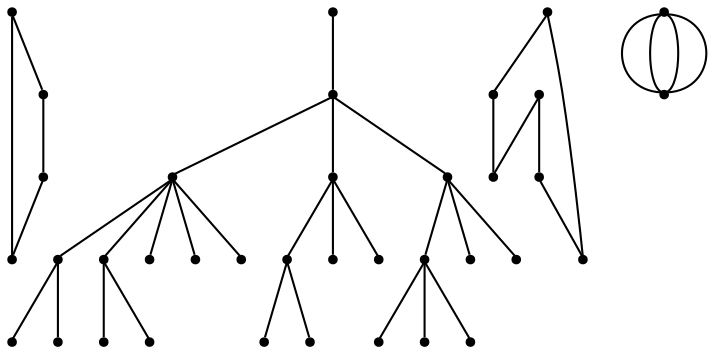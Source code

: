 graph {
  node [shape=point,comment="{\"directed\":false,\"doi\":\"10.1007/978-3-031-22203-0_12\",\"figure\":\"1 (3)\"}"]

  v0 [pos="1501.090094386605,1201.817109971452"]
  v1 [pos="1501.0900943866045,1338.7268275278066"]
  v2 [pos="950.639992931649,1142.3509997546503"]
  v3 [pos="680.8136227123798,1222.508686469351"]
  v4 [pos="680.8136227123798,1420.2544145299437"]
  v5 [pos="357.3517098303874,1187.9880067889642"]
  v6 [pos="357.35170983038734,1279.2628157030713"]
  v7 [pos="1501.0900943866045,1232.2402976160993"]
  v8 [pos="1501.0900943866045,1293.0898204934929"]
  v9 [pos="1437.4446060838172,1142.3509997546503"]
  v10 [pos="1437.4446060838175,1051.0761908405432"]
  v11 [pos="1513.5056375594938,959.8012547511589"]
  v12 [pos="1361.3794413609908,959.8012547511589"]
  v13 [pos="1559.1439987675446,1051.0772400365763"]
  v14 [pos="1315.7408257992693,1051.0772400365763"]
  v15 [pos="1072.339608174838,1051.076190840543"]
  v16 [pos="1011.48824263701,959.8012547511589"]
  v17 [pos="1163.616600841715,959.8012547511589"]
  v18 [pos="1026.7021054104262,1233.6238215550584"]
  v19 [pos="479.04817744690035,1142.3509997546503"]
  v20 [pos="1026.7031705164227,1324.8987417475328"]
  v21 [pos="844.1522215296143,1051.0761908405432"]
  v22 [pos="965.8517890814901,1051.0772400365763"]
  v23 [pos="768.0911105684158,1051.0772400365763"]
  v24 [pos="1163.616600841715,1051.0772400365763"]
  v25 [pos="768.0911105684158,959.8012547511589"]
  v26 [pos="889.7896766027129,959.8012547511589"]
  v27 [pos="680.8136227123798,1389.8447392584524"]
  v28 [pos="680.8136227123798,1344.2087814201718"]
  v29 [pos="680.8136227123798,1298.5698031690683"]
  v30 [pos="680.8136227123798,1252.9339725060645"]
  v31 [pos="479.04817744690035,1051.0761908405432"]
  v32 [pos="357.35089907806173,959.8012547511589"]
  v33 [pos="479.04963998050744,959.8012547511589"]
  v34 [pos="570.3277613417982,959.8012547511589"]
  v35 [pos="372.5616619161152,1051.0772400365763"]
  v36 [pos="570.3277613417982,1051.0772400365763"]

  v0 -- v1 [id="-1",pos="1501.090094386605,1201.817109971452 1577.1512212449077,1201.8181591674854 1577.1512212449077,1209.4233678929922 1577.1512212449077,1230.9724554882625 1577.1512212449077,1252.5214159082561 1577.1512212449077,1288.0183248068697 1577.1512212449077,1309.5714820109963 1577.1512212449077,1331.12044243099 1577.1512212449077,1338.7257783317734 1501.0900943866045,1338.7268275278066"]
  v3 -- v4 [id="-3",pos="680.8136227123798,1222.508686469351 760.3961489659572,1222.2002864232088 760.8087106199812,1229.5847188682606 760.8378977037045,1261.189301246367 760.8712180345782,1292.7898140156167 760.5252970423016,1348.6022103249315 760.3503017167969,1380.3151460388372 760.1752428028747,1412.0240121438862 760.1752428028747,1419.6293480446698 680.8136227123798,1420.2544145299437"]
  v5 -- v6 [id="-4",pos="357.3517098303874,1187.9880067889642 357.34859399792015,1187.9869575929308 380.16888739925525,1187.9869575929308 391.5790340999228,1193.0584532795542 402.9850157592311,1198.130076141454 402.9850157592311,1208.269125081121 402.9850157592311,1218.4122436296443 402.9850157592311,1228.5553621781678 402.9850157592311,1238.6944111178345 402.9850157592311,1251.3754394893745 402.9850157592311,1264.0480742926482 402.9850157592311,1279.2628157030713 357.35170983038734,1279.2628157030713"]
  v5 -- v6 [id="-5",pos="357.3517098303874,1187.9880067889642 387.77428471538644,1218.412180042006 387.77428471538644,1218.412180042006 387.77428471538644,1223.483802903906 387.77428471538644,1228.5553621781678 387.77428471538644,1238.6943475301964 387.77428471538644,1243.765906804458 387.77428471538644,1248.837529666358 387.77428471538644,1248.837529666358 357.35170983038734,1279.2628157030713"]
  v6 -- v5 [id="-6",pos="357.35170983038734,1279.2628157030713 326.92290328045385,1248.837529666358 326.92290328045385,1248.837529666358 326.92290328045385,1243.765906804458 326.92290328045385,1238.6944111178345 326.92290328045385,1228.5553621781678 326.92290328045385,1223.4838664915444 326.92290328045385,1218.4122436296443 326.92290328045385,1218.4122436296443 357.3517098303874,1187.9880067889642"]
  v0 -- v7 [id="-7",pos="1501.090094386605,1201.817109971452 1501.0900943866045,1232.2402976160993 1501.0900943866045,1232.2402976160993 1501.0900943866045,1232.2402976160993"]
  v7 -- v8 [id="-8",pos="1501.0900943866045,1232.2402976160993 1501.0900943866045,1293.0898204934929 1501.0900943866045,1293.0898204934929 1501.0900943866045,1293.0898204934929"]
  v8 -- v1 [id="-9",pos="1501.0900943866045,1293.0898204934929 1501.0900943866045,1338.7268275278066 1501.0900943866045,1338.7268275278066 1501.0900943866045,1338.7268275278066"]
  v10 -- v11 [id="-15",pos="1437.4446060838175,1051.0761908405432 1513.5056375594938,959.8012547511589 1513.5056375594938,959.8012547511589 1513.5056375594938,959.8012547511589"]
  v10 -- v12 [id="-16",pos="1437.4446060838175,1051.0761908405432 1361.3794413609908,959.8012547511589 1361.3794413609908,959.8012547511589 1361.3794413609908,959.8012547511589"]
  v9 -- v13 [id="-17",pos="1437.4446060838172,1142.3509997546503 1559.1439987675446,1051.0772400365763 1559.1439987675446,1051.0772400365763 1559.1439987675446,1051.0772400365763"]
  v9 -- v10 [id="-18",pos="1437.4446060838172,1142.3509997546503 1437.4446060838175,1051.0761908405432 1437.4446060838175,1051.0761908405432 1437.4446060838175,1051.0761908405432"]
  v9 -- v14 [id="-19",pos="1437.4446060838172,1142.3509997546503 1315.7408257992693,1051.0772400365763 1315.7408257992693,1051.0772400365763 1315.7408257992693,1051.0772400365763"]
  v15 -- v16 [id="-35",pos="1072.339608174838,1051.076190840543 1011.48824263701,959.8012547511589 1011.48824263701,959.8012547511589 1011.48824263701,959.8012547511589"]
  v15 -- v17 [id="-36",pos="1072.339608174838,1051.076190840543 1163.616600841715,959.8012547511589 1163.616600841715,959.8012547511589 1163.616600841715,959.8012547511589"]
  v18 -- v2 [id="-50",pos="1026.7021054104262,1233.6238215550584 950.639992931649,1142.3509997546503 950.639992931649,1142.3509997546503 950.639992931649,1142.3509997546503"]
  v18 -- v9 [id="-51",pos="1026.7021054104262,1233.6238215550584 1437.4446060838172,1142.3509997546503 1437.4446060838172,1142.3509997546503 1437.4446060838172,1142.3509997546503"]
  v18 -- v19 [id="-52",pos="1026.7021054104262,1233.6238215550584 479.04817744690035,1142.3509997546503 479.04817744690035,1142.3509997546503 479.04817744690035,1142.3509997546503"]
  v20 -- v18 [id="-53",pos="1026.7031705164227,1324.8987417475328 1026.7021054104262,1233.6238215550584 1026.7021054104262,1233.6238215550584 1026.7021054104262,1233.6238215550584"]
  v2 -- v21 [id="-64",pos="950.639992931649,1142.3509997546503 844.1522215296143,1051.0761908405432 844.1522215296143,1051.0761908405432 844.1522215296143,1051.0761908405432"]
  v2 -- v22 [id="-65",pos="950.639992931649,1142.3509997546503 965.8517890814901,1051.0772400365763 965.8517890814901,1051.0772400365763 965.8517890814901,1051.0772400365763"]
  v2 -- v15 [id="-66",pos="950.639992931649,1142.3509997546503 1072.339608174838,1051.076190840543 1072.339608174838,1051.076190840543 1072.339608174838,1051.076190840543"]
  v2 -- v23 [id="-67",pos="950.639992931649,1142.3509997546503 768.0911105684158,1051.0772400365763 768.0911105684158,1051.0772400365763 768.0911105684158,1051.0772400365763"]
  v2 -- v24 [id="-68",pos="950.639992931649,1142.3509997546503 1163.616600841715,1051.0772400365763 1163.616600841715,1051.0772400365763 1163.616600841715,1051.0772400365763"]
  v21 -- v25 [id="-75",pos="844.1522215296143,1051.0761908405432 768.0911105684158,959.8012547511589 768.0911105684158,959.8012547511589 768.0911105684158,959.8012547511589"]
  v21 -- v26 [id="-76",pos="844.1522215296143,1051.0761908405432 889.7896766027129,959.8012547511589 889.7896766027129,959.8012547511589 889.7896766027129,959.8012547511589"]
  v6 -- v5 [id="-80",pos="357.35170983038734,1279.2628157030713 357.3517098303874,1187.9880067889642 357.3517098303874,1187.9880067889642 357.3517098303874,1187.9880067889642"]
  v27 -- v4 [id="-87",pos="680.8136227123798,1389.8447392584524 680.8136227123798,1420.2544145299437 680.8136227123798,1420.2544145299437 680.8136227123798,1420.2544145299437"]
  v28 -- v29 [id="-88",pos="680.8136227123798,1344.2087814201718 680.8136227123798,1298.5698031690683 680.8136227123798,1298.5698031690683 680.8136227123798,1298.5698031690683"]
  v3 -- v30 [id="-89",pos="680.8136227123798,1222.508686469351 680.8136227123798,1252.9339725060645 680.8136227123798,1252.9339725060645 680.8136227123798,1252.9339725060645"]
  v30 -- v29 [id="-90",pos="680.8136227123798,1252.9339725060645 680.8136227123798,1298.5698031690683 680.8136227123798,1298.5698031690683 680.8136227123798,1298.5698031690683"]
  v28 -- v27 [id="-91",pos="680.8136227123798,1344.2087814201718 680.8136227123798,1389.8447392584524 680.8136227123798,1389.8447392584524 680.8136227123798,1389.8447392584524"]
  v31 -- v32 [id="-97",pos="479.04817744690035,1051.0761908405432 357.35089907806173,959.8012547511589 357.35089907806173,959.8012547511589 357.35089907806173,959.8012547511589"]
  v31 -- v33 [id="-98",pos="479.04817744690035,1051.0761908405432 479.04963998050744,959.8012547511589 479.04963998050744,959.8012547511589 479.04963998050744,959.8012547511589"]
  v31 -- v34 [id="-99",pos="479.04817744690035,1051.0761908405432 570.3277613417982,959.8012547511589 570.3277613417982,959.8012547511589 570.3277613417982,959.8012547511589"]
  v19 -- v31 [id="-100",pos="479.04817744690035,1142.3509997546503 479.04817744690035,1051.0761908405432 479.04817744690035,1051.0761908405432 479.04817744690035,1051.0761908405432"]
  v19 -- v35 [id="-101",pos="479.04817744690035,1142.3509997546503 372.5616619161152,1051.0772400365763 372.5616619161152,1051.0772400365763 372.5616619161152,1051.0772400365763"]
  v19 -- v36 [id="-102",pos="479.04817744690035,1142.3509997546503 570.3277613417982,1051.0772400365763 570.3277613417982,1051.0772400365763 570.3277613417982,1051.0772400365763"]
}